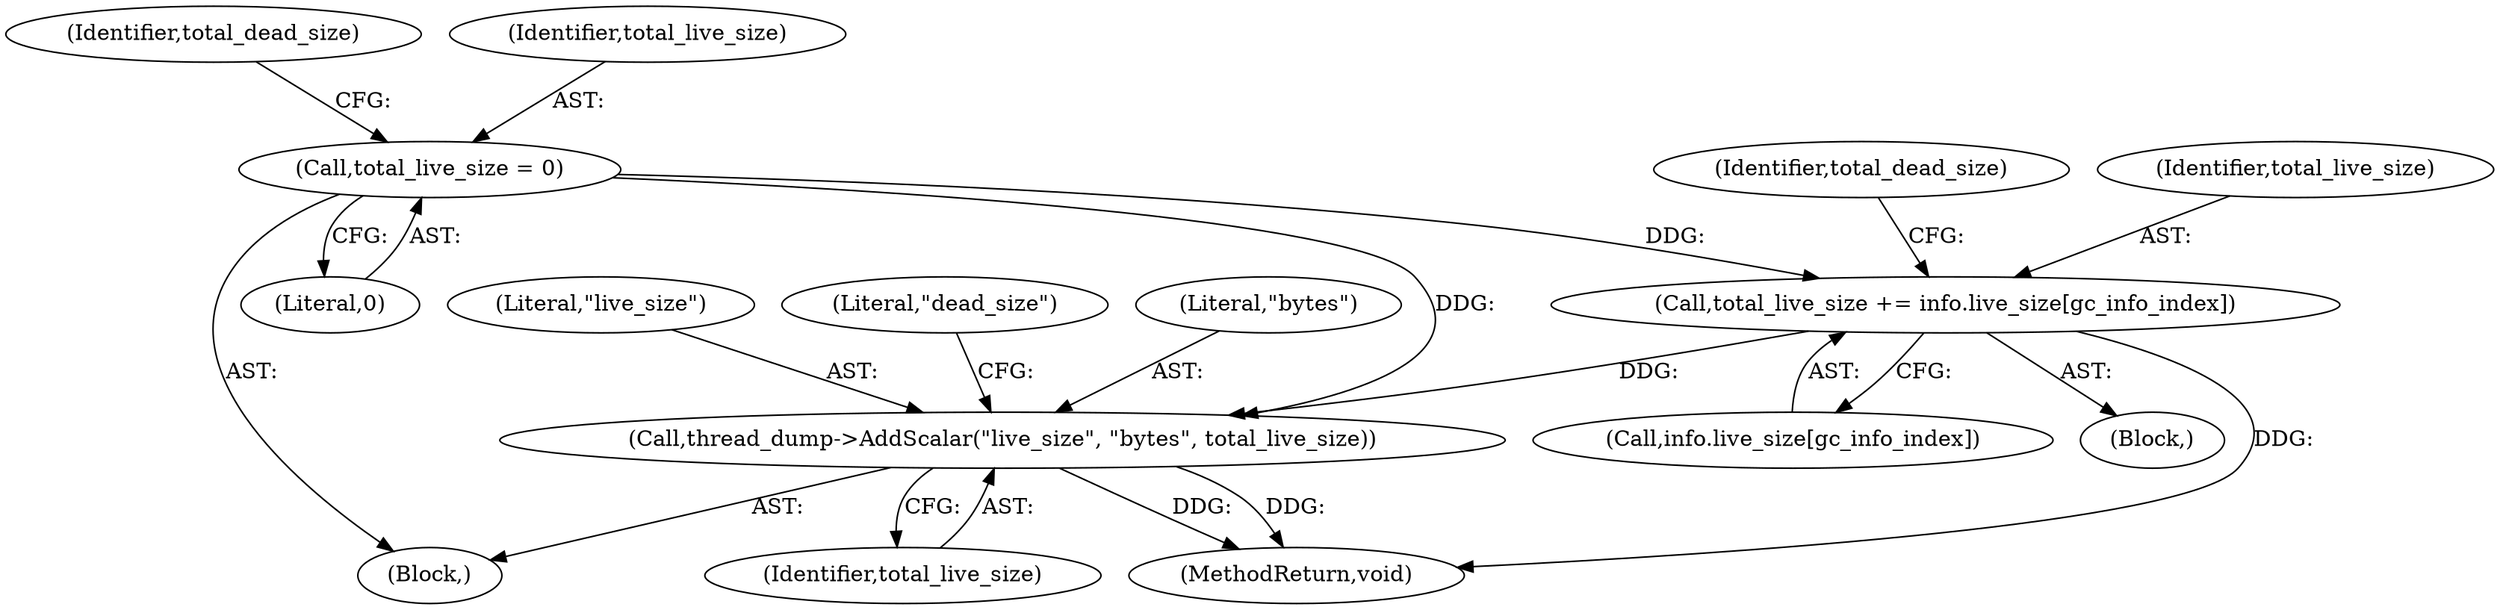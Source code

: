 digraph "0_Chrome_20b65d00ca3d8696430e22efad7485366f8c3a21_2@API" {
"1000244" [label="(Call,thread_dump->AddScalar(\"live_size\", \"bytes\", total_live_size))"];
"1000185" [label="(Call,total_live_size = 0)"];
"1000217" [label="(Call,total_live_size += info.live_size[gc_info_index])"];
"1000245" [label="(Literal,\"live_size\")"];
"1000249" [label="(Literal,\"dead_size\")"];
"1000217" [label="(Call,total_live_size += info.live_size[gc_info_index])"];
"1000225" [label="(Identifier,total_dead_size)"];
"1000187" [label="(Literal,0)"];
"1000218" [label="(Identifier,total_live_size)"];
"1000265" [label="(MethodReturn,void)"];
"1000247" [label="(Identifier,total_live_size)"];
"1000190" [label="(Identifier,total_dead_size)"];
"1000219" [label="(Call,info.live_size[gc_info_index])"];
"1000246" [label="(Literal,\"bytes\")"];
"1000185" [label="(Call,total_live_size = 0)"];
"1000102" [label="(Block,)"];
"1000186" [label="(Identifier,total_live_size)"];
"1000202" [label="(Block,)"];
"1000244" [label="(Call,thread_dump->AddScalar(\"live_size\", \"bytes\", total_live_size))"];
"1000244" -> "1000102"  [label="AST: "];
"1000244" -> "1000247"  [label="CFG: "];
"1000245" -> "1000244"  [label="AST: "];
"1000246" -> "1000244"  [label="AST: "];
"1000247" -> "1000244"  [label="AST: "];
"1000249" -> "1000244"  [label="CFG: "];
"1000244" -> "1000265"  [label="DDG: "];
"1000244" -> "1000265"  [label="DDG: "];
"1000185" -> "1000244"  [label="DDG: "];
"1000217" -> "1000244"  [label="DDG: "];
"1000185" -> "1000102"  [label="AST: "];
"1000185" -> "1000187"  [label="CFG: "];
"1000186" -> "1000185"  [label="AST: "];
"1000187" -> "1000185"  [label="AST: "];
"1000190" -> "1000185"  [label="CFG: "];
"1000185" -> "1000217"  [label="DDG: "];
"1000217" -> "1000202"  [label="AST: "];
"1000217" -> "1000219"  [label="CFG: "];
"1000218" -> "1000217"  [label="AST: "];
"1000219" -> "1000217"  [label="AST: "];
"1000225" -> "1000217"  [label="CFG: "];
"1000217" -> "1000265"  [label="DDG: "];
}
